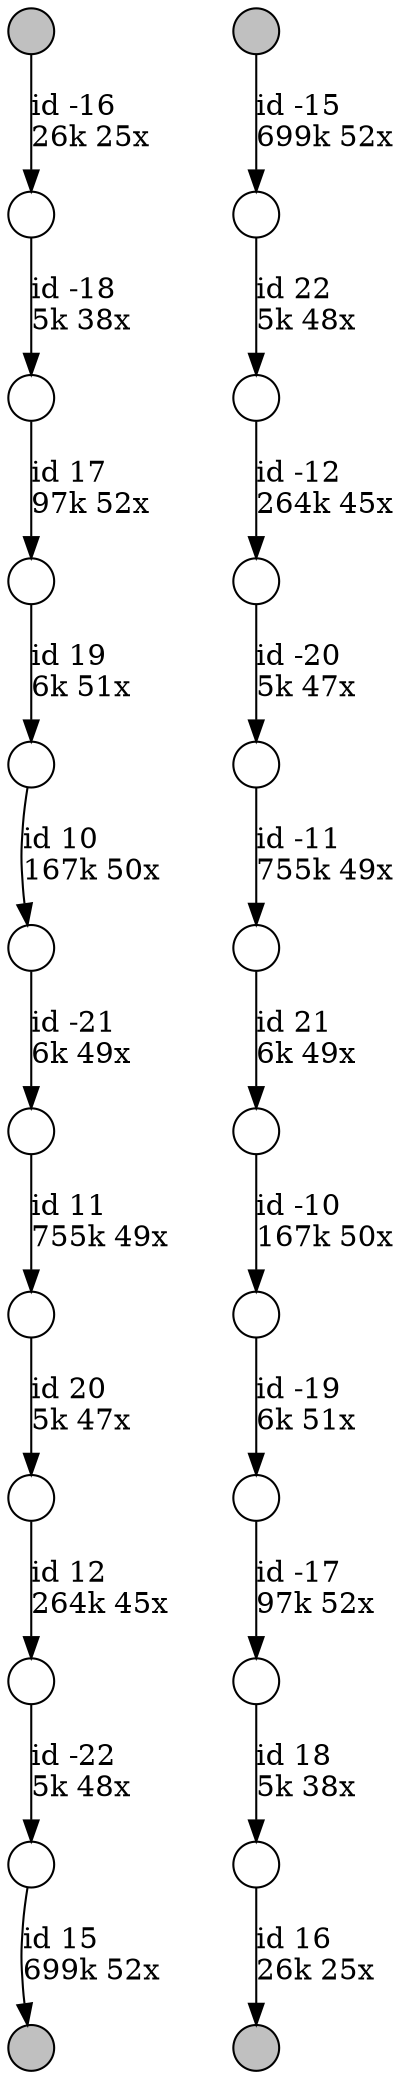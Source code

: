 digraph {
nodesep = 0.5;
node [shape = circle, label = "", height = 0.3];
"0" [style = "filled", fillcolor = "grey"];
"1" [style = "filled", fillcolor = "grey"];
"2" [style = "filled", fillcolor = "grey"];
"3" [style = "filled", fillcolor = "grey"];
"5" -> "4" [label = "id -22\l5k 48x", color = "black"] ;
"7" -> "6" [label = "id 22\l5k 48x", color = "black"] ;
"9" -> "8" [label = "id -20\l5k 47x", color = "black"] ;
"11" -> "10" [label = "id 20\l5k 47x", color = "black"] ;
"13" -> "12" [label = "id -21\l6k 49x", color = "black"] ;
"15" -> "14" [label = "id 19\l6k 51x", color = "black"] ;
"17" -> "16" [label = "id 18\l5k 38x", color = "black"] ;
"18" -> "17" [label = "id -17\l97k 52x", color = "black"] ;
"20" -> "19" [label = "id 21\l6k 49x", color = "black"] ;
"21" -> "15" [label = "id 17\l97k 52x", color = "black"] ;
"3" -> "7" [label = "id -15\l699k 52x", color = "black"] ;
"4" -> "0" [label = "id 15\l699k 52x", color = "black"] ;
"22" -> "21" [label = "id -18\l5k 38x", color = "black"] ;
"6" -> "9" [label = "id -12\l264k 45x", color = "black"] ;
"16" -> "2" [label = "id 16\l26k 25x", color = "black"] ;
"10" -> "5" [label = "id 12\l264k 45x", color = "black"] ;
"1" -> "22" [label = "id -16\l26k 25x", color = "black"] ;
"14" -> "13" [label = "id 10\l167k 50x", color = "black"] ;
"23" -> "18" [label = "id -19\l6k 51x", color = "black"] ;
"19" -> "23" [label = "id -10\l167k 50x", color = "black"] ;
"12" -> "11" [label = "id 11\l755k 49x", color = "black"] ;
"8" -> "20" [label = "id -11\l755k 49x", color = "black"] ;
}
